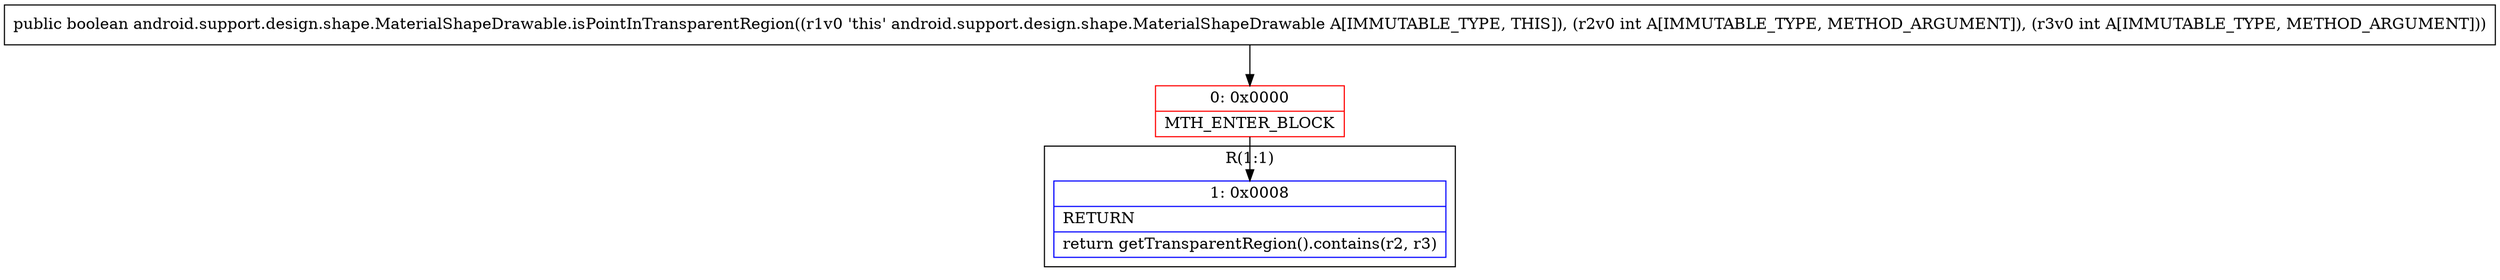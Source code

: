 digraph "CFG forandroid.support.design.shape.MaterialShapeDrawable.isPointInTransparentRegion(II)Z" {
subgraph cluster_Region_1801343619 {
label = "R(1:1)";
node [shape=record,color=blue];
Node_1 [shape=record,label="{1\:\ 0x0008|RETURN\l|return getTransparentRegion().contains(r2, r3)\l}"];
}
Node_0 [shape=record,color=red,label="{0\:\ 0x0000|MTH_ENTER_BLOCK\l}"];
MethodNode[shape=record,label="{public boolean android.support.design.shape.MaterialShapeDrawable.isPointInTransparentRegion((r1v0 'this' android.support.design.shape.MaterialShapeDrawable A[IMMUTABLE_TYPE, THIS]), (r2v0 int A[IMMUTABLE_TYPE, METHOD_ARGUMENT]), (r3v0 int A[IMMUTABLE_TYPE, METHOD_ARGUMENT])) }"];
MethodNode -> Node_0;
Node_0 -> Node_1;
}

